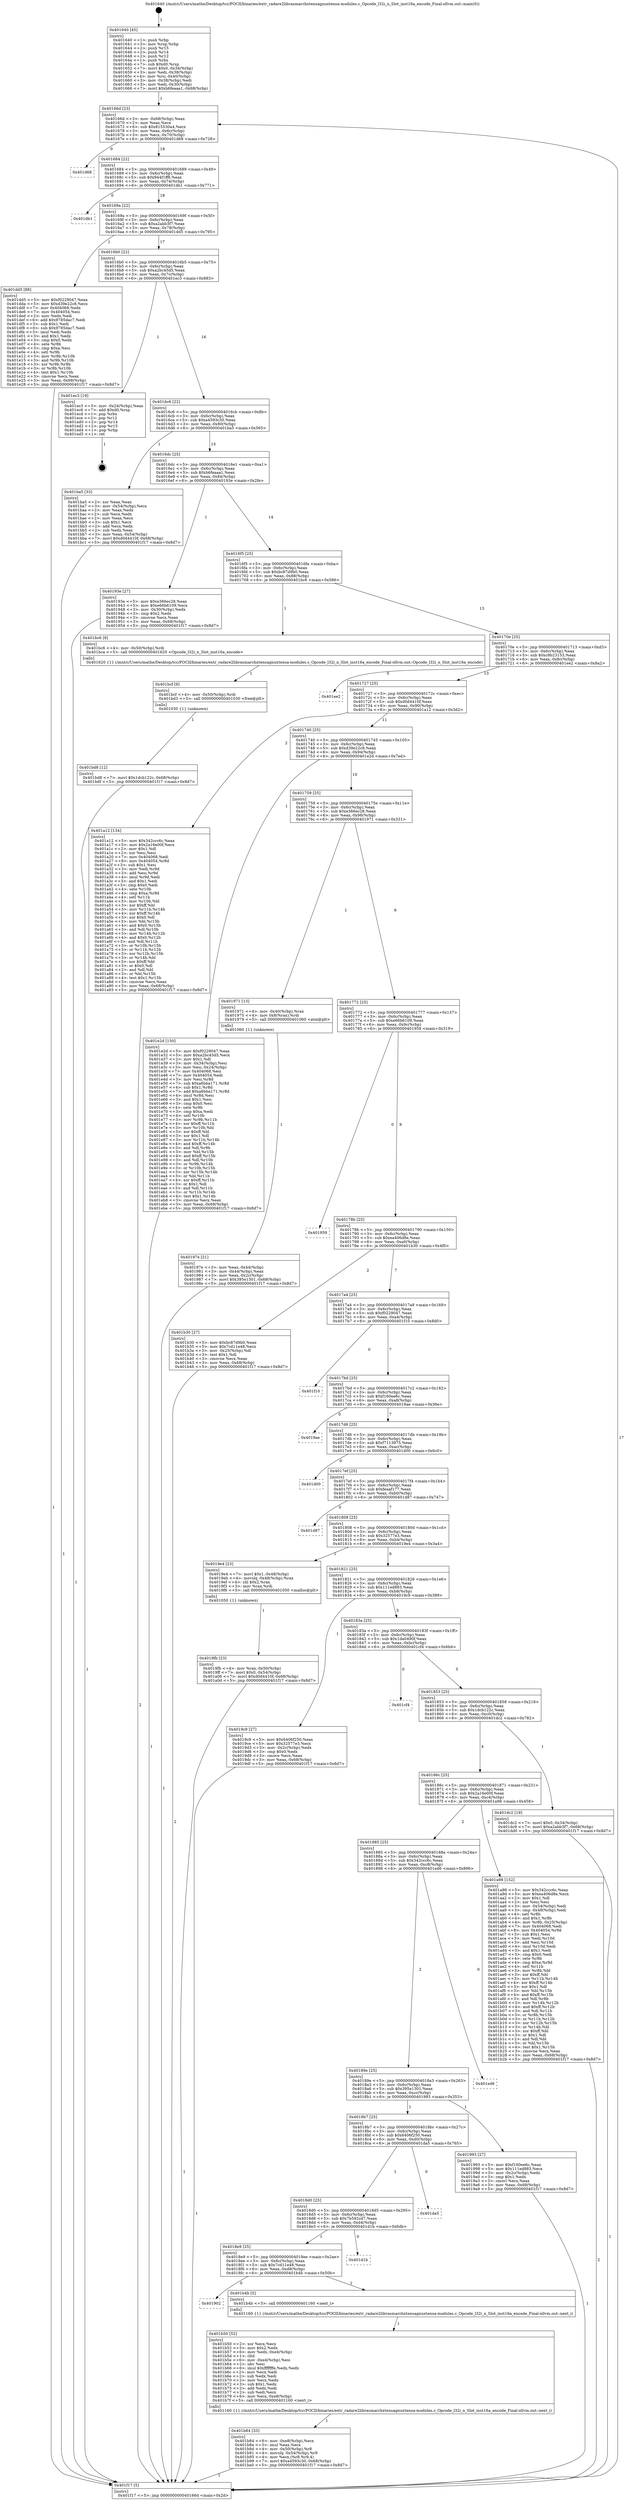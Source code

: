 digraph "0x401640" {
  label = "0x401640 (/mnt/c/Users/mathe/Desktop/tcc/POCII/binaries/extr_radare2librasmarchxtensagnuxtensa-modules.c_Opcode_l32i_n_Slot_inst16a_encode_Final-ollvm.out::main(0))"
  labelloc = "t"
  node[shape=record]

  Entry [label="",width=0.3,height=0.3,shape=circle,fillcolor=black,style=filled]
  "0x40166d" [label="{
     0x40166d [23]\l
     | [instrs]\l
     &nbsp;&nbsp;0x40166d \<+3\>: mov -0x68(%rbp),%eax\l
     &nbsp;&nbsp;0x401670 \<+2\>: mov %eax,%ecx\l
     &nbsp;&nbsp;0x401672 \<+6\>: sub $0x815530a4,%ecx\l
     &nbsp;&nbsp;0x401678 \<+3\>: mov %eax,-0x6c(%rbp)\l
     &nbsp;&nbsp;0x40167b \<+3\>: mov %ecx,-0x70(%rbp)\l
     &nbsp;&nbsp;0x40167e \<+6\>: je 0000000000401d68 \<main+0x728\>\l
  }"]
  "0x401d68" [label="{
     0x401d68\l
  }", style=dashed]
  "0x401684" [label="{
     0x401684 [22]\l
     | [instrs]\l
     &nbsp;&nbsp;0x401684 \<+5\>: jmp 0000000000401689 \<main+0x49\>\l
     &nbsp;&nbsp;0x401689 \<+3\>: mov -0x6c(%rbp),%eax\l
     &nbsp;&nbsp;0x40168c \<+5\>: sub $0x944f1ff8,%eax\l
     &nbsp;&nbsp;0x401691 \<+3\>: mov %eax,-0x74(%rbp)\l
     &nbsp;&nbsp;0x401694 \<+6\>: je 0000000000401db1 \<main+0x771\>\l
  }"]
  Exit [label="",width=0.3,height=0.3,shape=circle,fillcolor=black,style=filled,peripheries=2]
  "0x401db1" [label="{
     0x401db1\l
  }", style=dashed]
  "0x40169a" [label="{
     0x40169a [22]\l
     | [instrs]\l
     &nbsp;&nbsp;0x40169a \<+5\>: jmp 000000000040169f \<main+0x5f\>\l
     &nbsp;&nbsp;0x40169f \<+3\>: mov -0x6c(%rbp),%eax\l
     &nbsp;&nbsp;0x4016a2 \<+5\>: sub $0xa2abb3f7,%eax\l
     &nbsp;&nbsp;0x4016a7 \<+3\>: mov %eax,-0x78(%rbp)\l
     &nbsp;&nbsp;0x4016aa \<+6\>: je 0000000000401dd5 \<main+0x795\>\l
  }"]
  "0x401bd8" [label="{
     0x401bd8 [12]\l
     | [instrs]\l
     &nbsp;&nbsp;0x401bd8 \<+7\>: movl $0x1dcb122c,-0x68(%rbp)\l
     &nbsp;&nbsp;0x401bdf \<+5\>: jmp 0000000000401f17 \<main+0x8d7\>\l
  }"]
  "0x401dd5" [label="{
     0x401dd5 [88]\l
     | [instrs]\l
     &nbsp;&nbsp;0x401dd5 \<+5\>: mov $0xf0229047,%eax\l
     &nbsp;&nbsp;0x401dda \<+5\>: mov $0xd39e22c8,%ecx\l
     &nbsp;&nbsp;0x401ddf \<+7\>: mov 0x404068,%edx\l
     &nbsp;&nbsp;0x401de6 \<+7\>: mov 0x404054,%esi\l
     &nbsp;&nbsp;0x401ded \<+2\>: mov %edx,%edi\l
     &nbsp;&nbsp;0x401def \<+6\>: add $0x9785dac7,%edi\l
     &nbsp;&nbsp;0x401df5 \<+3\>: sub $0x1,%edi\l
     &nbsp;&nbsp;0x401df8 \<+6\>: sub $0x9785dac7,%edi\l
     &nbsp;&nbsp;0x401dfe \<+3\>: imul %edi,%edx\l
     &nbsp;&nbsp;0x401e01 \<+3\>: and $0x1,%edx\l
     &nbsp;&nbsp;0x401e04 \<+3\>: cmp $0x0,%edx\l
     &nbsp;&nbsp;0x401e07 \<+4\>: sete %r8b\l
     &nbsp;&nbsp;0x401e0b \<+3\>: cmp $0xa,%esi\l
     &nbsp;&nbsp;0x401e0e \<+4\>: setl %r9b\l
     &nbsp;&nbsp;0x401e12 \<+3\>: mov %r8b,%r10b\l
     &nbsp;&nbsp;0x401e15 \<+3\>: and %r9b,%r10b\l
     &nbsp;&nbsp;0x401e18 \<+3\>: xor %r9b,%r8b\l
     &nbsp;&nbsp;0x401e1b \<+3\>: or %r8b,%r10b\l
     &nbsp;&nbsp;0x401e1e \<+4\>: test $0x1,%r10b\l
     &nbsp;&nbsp;0x401e22 \<+3\>: cmovne %ecx,%eax\l
     &nbsp;&nbsp;0x401e25 \<+3\>: mov %eax,-0x68(%rbp)\l
     &nbsp;&nbsp;0x401e28 \<+5\>: jmp 0000000000401f17 \<main+0x8d7\>\l
  }"]
  "0x4016b0" [label="{
     0x4016b0 [22]\l
     | [instrs]\l
     &nbsp;&nbsp;0x4016b0 \<+5\>: jmp 00000000004016b5 \<main+0x75\>\l
     &nbsp;&nbsp;0x4016b5 \<+3\>: mov -0x6c(%rbp),%eax\l
     &nbsp;&nbsp;0x4016b8 \<+5\>: sub $0xa2bc45d5,%eax\l
     &nbsp;&nbsp;0x4016bd \<+3\>: mov %eax,-0x7c(%rbp)\l
     &nbsp;&nbsp;0x4016c0 \<+6\>: je 0000000000401ec3 \<main+0x883\>\l
  }"]
  "0x401bcf" [label="{
     0x401bcf [9]\l
     | [instrs]\l
     &nbsp;&nbsp;0x401bcf \<+4\>: mov -0x50(%rbp),%rdi\l
     &nbsp;&nbsp;0x401bd3 \<+5\>: call 0000000000401030 \<free@plt\>\l
     | [calls]\l
     &nbsp;&nbsp;0x401030 \{1\} (unknown)\l
  }"]
  "0x401ec3" [label="{
     0x401ec3 [19]\l
     | [instrs]\l
     &nbsp;&nbsp;0x401ec3 \<+3\>: mov -0x24(%rbp),%eax\l
     &nbsp;&nbsp;0x401ec6 \<+7\>: add $0xd0,%rsp\l
     &nbsp;&nbsp;0x401ecd \<+1\>: pop %rbx\l
     &nbsp;&nbsp;0x401ece \<+2\>: pop %r12\l
     &nbsp;&nbsp;0x401ed0 \<+2\>: pop %r14\l
     &nbsp;&nbsp;0x401ed2 \<+2\>: pop %r15\l
     &nbsp;&nbsp;0x401ed4 \<+1\>: pop %rbp\l
     &nbsp;&nbsp;0x401ed5 \<+1\>: ret\l
  }"]
  "0x4016c6" [label="{
     0x4016c6 [22]\l
     | [instrs]\l
     &nbsp;&nbsp;0x4016c6 \<+5\>: jmp 00000000004016cb \<main+0x8b\>\l
     &nbsp;&nbsp;0x4016cb \<+3\>: mov -0x6c(%rbp),%eax\l
     &nbsp;&nbsp;0x4016ce \<+5\>: sub $0xa4593c30,%eax\l
     &nbsp;&nbsp;0x4016d3 \<+3\>: mov %eax,-0x80(%rbp)\l
     &nbsp;&nbsp;0x4016d6 \<+6\>: je 0000000000401ba5 \<main+0x565\>\l
  }"]
  "0x401b84" [label="{
     0x401b84 [33]\l
     | [instrs]\l
     &nbsp;&nbsp;0x401b84 \<+6\>: mov -0xe8(%rbp),%ecx\l
     &nbsp;&nbsp;0x401b8a \<+3\>: imul %eax,%ecx\l
     &nbsp;&nbsp;0x401b8d \<+4\>: mov -0x50(%rbp),%r8\l
     &nbsp;&nbsp;0x401b91 \<+4\>: movslq -0x54(%rbp),%r9\l
     &nbsp;&nbsp;0x401b95 \<+4\>: mov %ecx,(%r8,%r9,4)\l
     &nbsp;&nbsp;0x401b99 \<+7\>: movl $0xa4593c30,-0x68(%rbp)\l
     &nbsp;&nbsp;0x401ba0 \<+5\>: jmp 0000000000401f17 \<main+0x8d7\>\l
  }"]
  "0x401ba5" [label="{
     0x401ba5 [33]\l
     | [instrs]\l
     &nbsp;&nbsp;0x401ba5 \<+2\>: xor %eax,%eax\l
     &nbsp;&nbsp;0x401ba7 \<+3\>: mov -0x54(%rbp),%ecx\l
     &nbsp;&nbsp;0x401baa \<+2\>: mov %eax,%edx\l
     &nbsp;&nbsp;0x401bac \<+2\>: sub %ecx,%edx\l
     &nbsp;&nbsp;0x401bae \<+2\>: mov %eax,%ecx\l
     &nbsp;&nbsp;0x401bb0 \<+3\>: sub $0x1,%ecx\l
     &nbsp;&nbsp;0x401bb3 \<+2\>: add %ecx,%edx\l
     &nbsp;&nbsp;0x401bb5 \<+2\>: sub %edx,%eax\l
     &nbsp;&nbsp;0x401bb7 \<+3\>: mov %eax,-0x54(%rbp)\l
     &nbsp;&nbsp;0x401bba \<+7\>: movl $0xd0d4410f,-0x68(%rbp)\l
     &nbsp;&nbsp;0x401bc1 \<+5\>: jmp 0000000000401f17 \<main+0x8d7\>\l
  }"]
  "0x4016dc" [label="{
     0x4016dc [25]\l
     | [instrs]\l
     &nbsp;&nbsp;0x4016dc \<+5\>: jmp 00000000004016e1 \<main+0xa1\>\l
     &nbsp;&nbsp;0x4016e1 \<+3\>: mov -0x6c(%rbp),%eax\l
     &nbsp;&nbsp;0x4016e4 \<+5\>: sub $0xb6feaaa1,%eax\l
     &nbsp;&nbsp;0x4016e9 \<+6\>: mov %eax,-0x84(%rbp)\l
     &nbsp;&nbsp;0x4016ef \<+6\>: je 000000000040193e \<main+0x2fe\>\l
  }"]
  "0x401b50" [label="{
     0x401b50 [52]\l
     | [instrs]\l
     &nbsp;&nbsp;0x401b50 \<+2\>: xor %ecx,%ecx\l
     &nbsp;&nbsp;0x401b52 \<+5\>: mov $0x2,%edx\l
     &nbsp;&nbsp;0x401b57 \<+6\>: mov %edx,-0xe4(%rbp)\l
     &nbsp;&nbsp;0x401b5d \<+1\>: cltd\l
     &nbsp;&nbsp;0x401b5e \<+6\>: mov -0xe4(%rbp),%esi\l
     &nbsp;&nbsp;0x401b64 \<+2\>: idiv %esi\l
     &nbsp;&nbsp;0x401b66 \<+6\>: imul $0xfffffffe,%edx,%edx\l
     &nbsp;&nbsp;0x401b6c \<+2\>: mov %ecx,%edi\l
     &nbsp;&nbsp;0x401b6e \<+2\>: sub %edx,%edi\l
     &nbsp;&nbsp;0x401b70 \<+2\>: mov %ecx,%edx\l
     &nbsp;&nbsp;0x401b72 \<+3\>: sub $0x1,%edx\l
     &nbsp;&nbsp;0x401b75 \<+2\>: add %edx,%edi\l
     &nbsp;&nbsp;0x401b77 \<+2\>: sub %edi,%ecx\l
     &nbsp;&nbsp;0x401b79 \<+6\>: mov %ecx,-0xe8(%rbp)\l
     &nbsp;&nbsp;0x401b7f \<+5\>: call 0000000000401160 \<next_i\>\l
     | [calls]\l
     &nbsp;&nbsp;0x401160 \{1\} (/mnt/c/Users/mathe/Desktop/tcc/POCII/binaries/extr_radare2librasmarchxtensagnuxtensa-modules.c_Opcode_l32i_n_Slot_inst16a_encode_Final-ollvm.out::next_i)\l
  }"]
  "0x40193e" [label="{
     0x40193e [27]\l
     | [instrs]\l
     &nbsp;&nbsp;0x40193e \<+5\>: mov $0xe366ec28,%eax\l
     &nbsp;&nbsp;0x401943 \<+5\>: mov $0xe66b6109,%ecx\l
     &nbsp;&nbsp;0x401948 \<+3\>: mov -0x30(%rbp),%edx\l
     &nbsp;&nbsp;0x40194b \<+3\>: cmp $0x2,%edx\l
     &nbsp;&nbsp;0x40194e \<+3\>: cmovne %ecx,%eax\l
     &nbsp;&nbsp;0x401951 \<+3\>: mov %eax,-0x68(%rbp)\l
     &nbsp;&nbsp;0x401954 \<+5\>: jmp 0000000000401f17 \<main+0x8d7\>\l
  }"]
  "0x4016f5" [label="{
     0x4016f5 [25]\l
     | [instrs]\l
     &nbsp;&nbsp;0x4016f5 \<+5\>: jmp 00000000004016fa \<main+0xba\>\l
     &nbsp;&nbsp;0x4016fa \<+3\>: mov -0x6c(%rbp),%eax\l
     &nbsp;&nbsp;0x4016fd \<+5\>: sub $0xbc87d9b0,%eax\l
     &nbsp;&nbsp;0x401702 \<+6\>: mov %eax,-0x88(%rbp)\l
     &nbsp;&nbsp;0x401708 \<+6\>: je 0000000000401bc6 \<main+0x586\>\l
  }"]
  "0x401f17" [label="{
     0x401f17 [5]\l
     | [instrs]\l
     &nbsp;&nbsp;0x401f17 \<+5\>: jmp 000000000040166d \<main+0x2d\>\l
  }"]
  "0x401640" [label="{
     0x401640 [45]\l
     | [instrs]\l
     &nbsp;&nbsp;0x401640 \<+1\>: push %rbp\l
     &nbsp;&nbsp;0x401641 \<+3\>: mov %rsp,%rbp\l
     &nbsp;&nbsp;0x401644 \<+2\>: push %r15\l
     &nbsp;&nbsp;0x401646 \<+2\>: push %r14\l
     &nbsp;&nbsp;0x401648 \<+2\>: push %r12\l
     &nbsp;&nbsp;0x40164a \<+1\>: push %rbx\l
     &nbsp;&nbsp;0x40164b \<+7\>: sub $0xd0,%rsp\l
     &nbsp;&nbsp;0x401652 \<+7\>: movl $0x0,-0x34(%rbp)\l
     &nbsp;&nbsp;0x401659 \<+3\>: mov %edi,-0x38(%rbp)\l
     &nbsp;&nbsp;0x40165c \<+4\>: mov %rsi,-0x40(%rbp)\l
     &nbsp;&nbsp;0x401660 \<+3\>: mov -0x38(%rbp),%edi\l
     &nbsp;&nbsp;0x401663 \<+3\>: mov %edi,-0x30(%rbp)\l
     &nbsp;&nbsp;0x401666 \<+7\>: movl $0xb6feaaa1,-0x68(%rbp)\l
  }"]
  "0x401902" [label="{
     0x401902\l
  }", style=dashed]
  "0x401bc6" [label="{
     0x401bc6 [9]\l
     | [instrs]\l
     &nbsp;&nbsp;0x401bc6 \<+4\>: mov -0x50(%rbp),%rdi\l
     &nbsp;&nbsp;0x401bca \<+5\>: call 0000000000401620 \<Opcode_l32i_n_Slot_inst16a_encode\>\l
     | [calls]\l
     &nbsp;&nbsp;0x401620 \{1\} (/mnt/c/Users/mathe/Desktop/tcc/POCII/binaries/extr_radare2librasmarchxtensagnuxtensa-modules.c_Opcode_l32i_n_Slot_inst16a_encode_Final-ollvm.out::Opcode_l32i_n_Slot_inst16a_encode)\l
  }"]
  "0x40170e" [label="{
     0x40170e [25]\l
     | [instrs]\l
     &nbsp;&nbsp;0x40170e \<+5\>: jmp 0000000000401713 \<main+0xd3\>\l
     &nbsp;&nbsp;0x401713 \<+3\>: mov -0x6c(%rbp),%eax\l
     &nbsp;&nbsp;0x401716 \<+5\>: sub $0xc9b23153,%eax\l
     &nbsp;&nbsp;0x40171b \<+6\>: mov %eax,-0x8c(%rbp)\l
     &nbsp;&nbsp;0x401721 \<+6\>: je 0000000000401ee2 \<main+0x8a2\>\l
  }"]
  "0x401b4b" [label="{
     0x401b4b [5]\l
     | [instrs]\l
     &nbsp;&nbsp;0x401b4b \<+5\>: call 0000000000401160 \<next_i\>\l
     | [calls]\l
     &nbsp;&nbsp;0x401160 \{1\} (/mnt/c/Users/mathe/Desktop/tcc/POCII/binaries/extr_radare2librasmarchxtensagnuxtensa-modules.c_Opcode_l32i_n_Slot_inst16a_encode_Final-ollvm.out::next_i)\l
  }"]
  "0x401ee2" [label="{
     0x401ee2\l
  }", style=dashed]
  "0x401727" [label="{
     0x401727 [25]\l
     | [instrs]\l
     &nbsp;&nbsp;0x401727 \<+5\>: jmp 000000000040172c \<main+0xec\>\l
     &nbsp;&nbsp;0x40172c \<+3\>: mov -0x6c(%rbp),%eax\l
     &nbsp;&nbsp;0x40172f \<+5\>: sub $0xd0d4410f,%eax\l
     &nbsp;&nbsp;0x401734 \<+6\>: mov %eax,-0x90(%rbp)\l
     &nbsp;&nbsp;0x40173a \<+6\>: je 0000000000401a12 \<main+0x3d2\>\l
  }"]
  "0x4018e9" [label="{
     0x4018e9 [25]\l
     | [instrs]\l
     &nbsp;&nbsp;0x4018e9 \<+5\>: jmp 00000000004018ee \<main+0x2ae\>\l
     &nbsp;&nbsp;0x4018ee \<+3\>: mov -0x6c(%rbp),%eax\l
     &nbsp;&nbsp;0x4018f1 \<+5\>: sub $0x7cd11e48,%eax\l
     &nbsp;&nbsp;0x4018f6 \<+6\>: mov %eax,-0xd8(%rbp)\l
     &nbsp;&nbsp;0x4018fc \<+6\>: je 0000000000401b4b \<main+0x50b\>\l
  }"]
  "0x401a12" [label="{
     0x401a12 [134]\l
     | [instrs]\l
     &nbsp;&nbsp;0x401a12 \<+5\>: mov $0x342ccc6c,%eax\l
     &nbsp;&nbsp;0x401a17 \<+5\>: mov $0x2a16e00f,%ecx\l
     &nbsp;&nbsp;0x401a1c \<+2\>: mov $0x1,%dl\l
     &nbsp;&nbsp;0x401a1e \<+2\>: xor %esi,%esi\l
     &nbsp;&nbsp;0x401a20 \<+7\>: mov 0x404068,%edi\l
     &nbsp;&nbsp;0x401a27 \<+8\>: mov 0x404054,%r8d\l
     &nbsp;&nbsp;0x401a2f \<+3\>: sub $0x1,%esi\l
     &nbsp;&nbsp;0x401a32 \<+3\>: mov %edi,%r9d\l
     &nbsp;&nbsp;0x401a35 \<+3\>: add %esi,%r9d\l
     &nbsp;&nbsp;0x401a38 \<+4\>: imul %r9d,%edi\l
     &nbsp;&nbsp;0x401a3c \<+3\>: and $0x1,%edi\l
     &nbsp;&nbsp;0x401a3f \<+3\>: cmp $0x0,%edi\l
     &nbsp;&nbsp;0x401a42 \<+4\>: sete %r10b\l
     &nbsp;&nbsp;0x401a46 \<+4\>: cmp $0xa,%r8d\l
     &nbsp;&nbsp;0x401a4a \<+4\>: setl %r11b\l
     &nbsp;&nbsp;0x401a4e \<+3\>: mov %r10b,%bl\l
     &nbsp;&nbsp;0x401a51 \<+3\>: xor $0xff,%bl\l
     &nbsp;&nbsp;0x401a54 \<+3\>: mov %r11b,%r14b\l
     &nbsp;&nbsp;0x401a57 \<+4\>: xor $0xff,%r14b\l
     &nbsp;&nbsp;0x401a5b \<+3\>: xor $0x0,%dl\l
     &nbsp;&nbsp;0x401a5e \<+3\>: mov %bl,%r15b\l
     &nbsp;&nbsp;0x401a61 \<+4\>: and $0x0,%r15b\l
     &nbsp;&nbsp;0x401a65 \<+3\>: and %dl,%r10b\l
     &nbsp;&nbsp;0x401a68 \<+3\>: mov %r14b,%r12b\l
     &nbsp;&nbsp;0x401a6b \<+4\>: and $0x0,%r12b\l
     &nbsp;&nbsp;0x401a6f \<+3\>: and %dl,%r11b\l
     &nbsp;&nbsp;0x401a72 \<+3\>: or %r10b,%r15b\l
     &nbsp;&nbsp;0x401a75 \<+3\>: or %r11b,%r12b\l
     &nbsp;&nbsp;0x401a78 \<+3\>: xor %r12b,%r15b\l
     &nbsp;&nbsp;0x401a7b \<+3\>: or %r14b,%bl\l
     &nbsp;&nbsp;0x401a7e \<+3\>: xor $0xff,%bl\l
     &nbsp;&nbsp;0x401a81 \<+3\>: or $0x0,%dl\l
     &nbsp;&nbsp;0x401a84 \<+2\>: and %dl,%bl\l
     &nbsp;&nbsp;0x401a86 \<+3\>: or %bl,%r15b\l
     &nbsp;&nbsp;0x401a89 \<+4\>: test $0x1,%r15b\l
     &nbsp;&nbsp;0x401a8d \<+3\>: cmovne %ecx,%eax\l
     &nbsp;&nbsp;0x401a90 \<+3\>: mov %eax,-0x68(%rbp)\l
     &nbsp;&nbsp;0x401a93 \<+5\>: jmp 0000000000401f17 \<main+0x8d7\>\l
  }"]
  "0x401740" [label="{
     0x401740 [25]\l
     | [instrs]\l
     &nbsp;&nbsp;0x401740 \<+5\>: jmp 0000000000401745 \<main+0x105\>\l
     &nbsp;&nbsp;0x401745 \<+3\>: mov -0x6c(%rbp),%eax\l
     &nbsp;&nbsp;0x401748 \<+5\>: sub $0xd39e22c8,%eax\l
     &nbsp;&nbsp;0x40174d \<+6\>: mov %eax,-0x94(%rbp)\l
     &nbsp;&nbsp;0x401753 \<+6\>: je 0000000000401e2d \<main+0x7ed\>\l
  }"]
  "0x401d1b" [label="{
     0x401d1b\l
  }", style=dashed]
  "0x401e2d" [label="{
     0x401e2d [150]\l
     | [instrs]\l
     &nbsp;&nbsp;0x401e2d \<+5\>: mov $0xf0229047,%eax\l
     &nbsp;&nbsp;0x401e32 \<+5\>: mov $0xa2bc45d5,%ecx\l
     &nbsp;&nbsp;0x401e37 \<+2\>: mov $0x1,%dl\l
     &nbsp;&nbsp;0x401e39 \<+3\>: mov -0x34(%rbp),%esi\l
     &nbsp;&nbsp;0x401e3c \<+3\>: mov %esi,-0x24(%rbp)\l
     &nbsp;&nbsp;0x401e3f \<+7\>: mov 0x404068,%esi\l
     &nbsp;&nbsp;0x401e46 \<+7\>: mov 0x404054,%edi\l
     &nbsp;&nbsp;0x401e4d \<+3\>: mov %esi,%r8d\l
     &nbsp;&nbsp;0x401e50 \<+7\>: sub $0xa6bba171,%r8d\l
     &nbsp;&nbsp;0x401e57 \<+4\>: sub $0x1,%r8d\l
     &nbsp;&nbsp;0x401e5b \<+7\>: add $0xa6bba171,%r8d\l
     &nbsp;&nbsp;0x401e62 \<+4\>: imul %r8d,%esi\l
     &nbsp;&nbsp;0x401e66 \<+3\>: and $0x1,%esi\l
     &nbsp;&nbsp;0x401e69 \<+3\>: cmp $0x0,%esi\l
     &nbsp;&nbsp;0x401e6c \<+4\>: sete %r9b\l
     &nbsp;&nbsp;0x401e70 \<+3\>: cmp $0xa,%edi\l
     &nbsp;&nbsp;0x401e73 \<+4\>: setl %r10b\l
     &nbsp;&nbsp;0x401e77 \<+3\>: mov %r9b,%r11b\l
     &nbsp;&nbsp;0x401e7a \<+4\>: xor $0xff,%r11b\l
     &nbsp;&nbsp;0x401e7e \<+3\>: mov %r10b,%bl\l
     &nbsp;&nbsp;0x401e81 \<+3\>: xor $0xff,%bl\l
     &nbsp;&nbsp;0x401e84 \<+3\>: xor $0x1,%dl\l
     &nbsp;&nbsp;0x401e87 \<+3\>: mov %r11b,%r14b\l
     &nbsp;&nbsp;0x401e8a \<+4\>: and $0xff,%r14b\l
     &nbsp;&nbsp;0x401e8e \<+3\>: and %dl,%r9b\l
     &nbsp;&nbsp;0x401e91 \<+3\>: mov %bl,%r15b\l
     &nbsp;&nbsp;0x401e94 \<+4\>: and $0xff,%r15b\l
     &nbsp;&nbsp;0x401e98 \<+3\>: and %dl,%r10b\l
     &nbsp;&nbsp;0x401e9b \<+3\>: or %r9b,%r14b\l
     &nbsp;&nbsp;0x401e9e \<+3\>: or %r10b,%r15b\l
     &nbsp;&nbsp;0x401ea1 \<+3\>: xor %r15b,%r14b\l
     &nbsp;&nbsp;0x401ea4 \<+3\>: or %bl,%r11b\l
     &nbsp;&nbsp;0x401ea7 \<+4\>: xor $0xff,%r11b\l
     &nbsp;&nbsp;0x401eab \<+3\>: or $0x1,%dl\l
     &nbsp;&nbsp;0x401eae \<+3\>: and %dl,%r11b\l
     &nbsp;&nbsp;0x401eb1 \<+3\>: or %r11b,%r14b\l
     &nbsp;&nbsp;0x401eb4 \<+4\>: test $0x1,%r14b\l
     &nbsp;&nbsp;0x401eb8 \<+3\>: cmovne %ecx,%eax\l
     &nbsp;&nbsp;0x401ebb \<+3\>: mov %eax,-0x68(%rbp)\l
     &nbsp;&nbsp;0x401ebe \<+5\>: jmp 0000000000401f17 \<main+0x8d7\>\l
  }"]
  "0x401759" [label="{
     0x401759 [25]\l
     | [instrs]\l
     &nbsp;&nbsp;0x401759 \<+5\>: jmp 000000000040175e \<main+0x11e\>\l
     &nbsp;&nbsp;0x40175e \<+3\>: mov -0x6c(%rbp),%eax\l
     &nbsp;&nbsp;0x401761 \<+5\>: sub $0xe366ec28,%eax\l
     &nbsp;&nbsp;0x401766 \<+6\>: mov %eax,-0x98(%rbp)\l
     &nbsp;&nbsp;0x40176c \<+6\>: je 0000000000401971 \<main+0x331\>\l
  }"]
  "0x4018d0" [label="{
     0x4018d0 [25]\l
     | [instrs]\l
     &nbsp;&nbsp;0x4018d0 \<+5\>: jmp 00000000004018d5 \<main+0x295\>\l
     &nbsp;&nbsp;0x4018d5 \<+3\>: mov -0x6c(%rbp),%eax\l
     &nbsp;&nbsp;0x4018d8 \<+5\>: sub $0x7b592cd7,%eax\l
     &nbsp;&nbsp;0x4018dd \<+6\>: mov %eax,-0xd4(%rbp)\l
     &nbsp;&nbsp;0x4018e3 \<+6\>: je 0000000000401d1b \<main+0x6db\>\l
  }"]
  "0x401971" [label="{
     0x401971 [13]\l
     | [instrs]\l
     &nbsp;&nbsp;0x401971 \<+4\>: mov -0x40(%rbp),%rax\l
     &nbsp;&nbsp;0x401975 \<+4\>: mov 0x8(%rax),%rdi\l
     &nbsp;&nbsp;0x401979 \<+5\>: call 0000000000401060 \<atoi@plt\>\l
     | [calls]\l
     &nbsp;&nbsp;0x401060 \{1\} (unknown)\l
  }"]
  "0x401772" [label="{
     0x401772 [25]\l
     | [instrs]\l
     &nbsp;&nbsp;0x401772 \<+5\>: jmp 0000000000401777 \<main+0x137\>\l
     &nbsp;&nbsp;0x401777 \<+3\>: mov -0x6c(%rbp),%eax\l
     &nbsp;&nbsp;0x40177a \<+5\>: sub $0xe66b6109,%eax\l
     &nbsp;&nbsp;0x40177f \<+6\>: mov %eax,-0x9c(%rbp)\l
     &nbsp;&nbsp;0x401785 \<+6\>: je 0000000000401959 \<main+0x319\>\l
  }"]
  "0x40197e" [label="{
     0x40197e [21]\l
     | [instrs]\l
     &nbsp;&nbsp;0x40197e \<+3\>: mov %eax,-0x44(%rbp)\l
     &nbsp;&nbsp;0x401981 \<+3\>: mov -0x44(%rbp),%eax\l
     &nbsp;&nbsp;0x401984 \<+3\>: mov %eax,-0x2c(%rbp)\l
     &nbsp;&nbsp;0x401987 \<+7\>: movl $0x395e1301,-0x68(%rbp)\l
     &nbsp;&nbsp;0x40198e \<+5\>: jmp 0000000000401f17 \<main+0x8d7\>\l
  }"]
  "0x401da5" [label="{
     0x401da5\l
  }", style=dashed]
  "0x401959" [label="{
     0x401959\l
  }", style=dashed]
  "0x40178b" [label="{
     0x40178b [25]\l
     | [instrs]\l
     &nbsp;&nbsp;0x40178b \<+5\>: jmp 0000000000401790 \<main+0x150\>\l
     &nbsp;&nbsp;0x401790 \<+3\>: mov -0x6c(%rbp),%eax\l
     &nbsp;&nbsp;0x401793 \<+5\>: sub $0xea406d8e,%eax\l
     &nbsp;&nbsp;0x401798 \<+6\>: mov %eax,-0xa0(%rbp)\l
     &nbsp;&nbsp;0x40179e \<+6\>: je 0000000000401b30 \<main+0x4f0\>\l
  }"]
  "0x4019fb" [label="{
     0x4019fb [23]\l
     | [instrs]\l
     &nbsp;&nbsp;0x4019fb \<+4\>: mov %rax,-0x50(%rbp)\l
     &nbsp;&nbsp;0x4019ff \<+7\>: movl $0x0,-0x54(%rbp)\l
     &nbsp;&nbsp;0x401a06 \<+7\>: movl $0xd0d4410f,-0x68(%rbp)\l
     &nbsp;&nbsp;0x401a0d \<+5\>: jmp 0000000000401f17 \<main+0x8d7\>\l
  }"]
  "0x401b30" [label="{
     0x401b30 [27]\l
     | [instrs]\l
     &nbsp;&nbsp;0x401b30 \<+5\>: mov $0xbc87d9b0,%eax\l
     &nbsp;&nbsp;0x401b35 \<+5\>: mov $0x7cd11e48,%ecx\l
     &nbsp;&nbsp;0x401b3a \<+3\>: mov -0x25(%rbp),%dl\l
     &nbsp;&nbsp;0x401b3d \<+3\>: test $0x1,%dl\l
     &nbsp;&nbsp;0x401b40 \<+3\>: cmovne %ecx,%eax\l
     &nbsp;&nbsp;0x401b43 \<+3\>: mov %eax,-0x68(%rbp)\l
     &nbsp;&nbsp;0x401b46 \<+5\>: jmp 0000000000401f17 \<main+0x8d7\>\l
  }"]
  "0x4017a4" [label="{
     0x4017a4 [25]\l
     | [instrs]\l
     &nbsp;&nbsp;0x4017a4 \<+5\>: jmp 00000000004017a9 \<main+0x169\>\l
     &nbsp;&nbsp;0x4017a9 \<+3\>: mov -0x6c(%rbp),%eax\l
     &nbsp;&nbsp;0x4017ac \<+5\>: sub $0xf0229047,%eax\l
     &nbsp;&nbsp;0x4017b1 \<+6\>: mov %eax,-0xa4(%rbp)\l
     &nbsp;&nbsp;0x4017b7 \<+6\>: je 0000000000401f10 \<main+0x8d0\>\l
  }"]
  "0x4018b7" [label="{
     0x4018b7 [25]\l
     | [instrs]\l
     &nbsp;&nbsp;0x4018b7 \<+5\>: jmp 00000000004018bc \<main+0x27c\>\l
     &nbsp;&nbsp;0x4018bc \<+3\>: mov -0x6c(%rbp),%eax\l
     &nbsp;&nbsp;0x4018bf \<+5\>: sub $0x6406f250,%eax\l
     &nbsp;&nbsp;0x4018c4 \<+6\>: mov %eax,-0xd0(%rbp)\l
     &nbsp;&nbsp;0x4018ca \<+6\>: je 0000000000401da5 \<main+0x765\>\l
  }"]
  "0x401f10" [label="{
     0x401f10\l
  }", style=dashed]
  "0x4017bd" [label="{
     0x4017bd [25]\l
     | [instrs]\l
     &nbsp;&nbsp;0x4017bd \<+5\>: jmp 00000000004017c2 \<main+0x182\>\l
     &nbsp;&nbsp;0x4017c2 \<+3\>: mov -0x6c(%rbp),%eax\l
     &nbsp;&nbsp;0x4017c5 \<+5\>: sub $0xf160ee6c,%eax\l
     &nbsp;&nbsp;0x4017ca \<+6\>: mov %eax,-0xa8(%rbp)\l
     &nbsp;&nbsp;0x4017d0 \<+6\>: je 00000000004019ae \<main+0x36e\>\l
  }"]
  "0x401993" [label="{
     0x401993 [27]\l
     | [instrs]\l
     &nbsp;&nbsp;0x401993 \<+5\>: mov $0xf160ee6c,%eax\l
     &nbsp;&nbsp;0x401998 \<+5\>: mov $0x111ed883,%ecx\l
     &nbsp;&nbsp;0x40199d \<+3\>: mov -0x2c(%rbp),%edx\l
     &nbsp;&nbsp;0x4019a0 \<+3\>: cmp $0x1,%edx\l
     &nbsp;&nbsp;0x4019a3 \<+3\>: cmovl %ecx,%eax\l
     &nbsp;&nbsp;0x4019a6 \<+3\>: mov %eax,-0x68(%rbp)\l
     &nbsp;&nbsp;0x4019a9 \<+5\>: jmp 0000000000401f17 \<main+0x8d7\>\l
  }"]
  "0x4019ae" [label="{
     0x4019ae\l
  }", style=dashed]
  "0x4017d6" [label="{
     0x4017d6 [25]\l
     | [instrs]\l
     &nbsp;&nbsp;0x4017d6 \<+5\>: jmp 00000000004017db \<main+0x19b\>\l
     &nbsp;&nbsp;0x4017db \<+3\>: mov -0x6c(%rbp),%eax\l
     &nbsp;&nbsp;0x4017de \<+5\>: sub $0xf7113975,%eax\l
     &nbsp;&nbsp;0x4017e3 \<+6\>: mov %eax,-0xac(%rbp)\l
     &nbsp;&nbsp;0x4017e9 \<+6\>: je 0000000000401d00 \<main+0x6c0\>\l
  }"]
  "0x40189e" [label="{
     0x40189e [25]\l
     | [instrs]\l
     &nbsp;&nbsp;0x40189e \<+5\>: jmp 00000000004018a3 \<main+0x263\>\l
     &nbsp;&nbsp;0x4018a3 \<+3\>: mov -0x6c(%rbp),%eax\l
     &nbsp;&nbsp;0x4018a6 \<+5\>: sub $0x395e1301,%eax\l
     &nbsp;&nbsp;0x4018ab \<+6\>: mov %eax,-0xcc(%rbp)\l
     &nbsp;&nbsp;0x4018b1 \<+6\>: je 0000000000401993 \<main+0x353\>\l
  }"]
  "0x401d00" [label="{
     0x401d00\l
  }", style=dashed]
  "0x4017ef" [label="{
     0x4017ef [25]\l
     | [instrs]\l
     &nbsp;&nbsp;0x4017ef \<+5\>: jmp 00000000004017f4 \<main+0x1b4\>\l
     &nbsp;&nbsp;0x4017f4 \<+3\>: mov -0x6c(%rbp),%eax\l
     &nbsp;&nbsp;0x4017f7 \<+5\>: sub $0xfeaaf177,%eax\l
     &nbsp;&nbsp;0x4017fc \<+6\>: mov %eax,-0xb0(%rbp)\l
     &nbsp;&nbsp;0x401802 \<+6\>: je 0000000000401d87 \<main+0x747\>\l
  }"]
  "0x401ed6" [label="{
     0x401ed6\l
  }", style=dashed]
  "0x401d87" [label="{
     0x401d87\l
  }", style=dashed]
  "0x401808" [label="{
     0x401808 [25]\l
     | [instrs]\l
     &nbsp;&nbsp;0x401808 \<+5\>: jmp 000000000040180d \<main+0x1cd\>\l
     &nbsp;&nbsp;0x40180d \<+3\>: mov -0x6c(%rbp),%eax\l
     &nbsp;&nbsp;0x401810 \<+5\>: sub $0x32577e3,%eax\l
     &nbsp;&nbsp;0x401815 \<+6\>: mov %eax,-0xb4(%rbp)\l
     &nbsp;&nbsp;0x40181b \<+6\>: je 00000000004019e4 \<main+0x3a4\>\l
  }"]
  "0x401885" [label="{
     0x401885 [25]\l
     | [instrs]\l
     &nbsp;&nbsp;0x401885 \<+5\>: jmp 000000000040188a \<main+0x24a\>\l
     &nbsp;&nbsp;0x40188a \<+3\>: mov -0x6c(%rbp),%eax\l
     &nbsp;&nbsp;0x40188d \<+5\>: sub $0x342ccc6c,%eax\l
     &nbsp;&nbsp;0x401892 \<+6\>: mov %eax,-0xc8(%rbp)\l
     &nbsp;&nbsp;0x401898 \<+6\>: je 0000000000401ed6 \<main+0x896\>\l
  }"]
  "0x4019e4" [label="{
     0x4019e4 [23]\l
     | [instrs]\l
     &nbsp;&nbsp;0x4019e4 \<+7\>: movl $0x1,-0x48(%rbp)\l
     &nbsp;&nbsp;0x4019eb \<+4\>: movslq -0x48(%rbp),%rax\l
     &nbsp;&nbsp;0x4019ef \<+4\>: shl $0x2,%rax\l
     &nbsp;&nbsp;0x4019f3 \<+3\>: mov %rax,%rdi\l
     &nbsp;&nbsp;0x4019f6 \<+5\>: call 0000000000401050 \<malloc@plt\>\l
     | [calls]\l
     &nbsp;&nbsp;0x401050 \{1\} (unknown)\l
  }"]
  "0x401821" [label="{
     0x401821 [25]\l
     | [instrs]\l
     &nbsp;&nbsp;0x401821 \<+5\>: jmp 0000000000401826 \<main+0x1e6\>\l
     &nbsp;&nbsp;0x401826 \<+3\>: mov -0x6c(%rbp),%eax\l
     &nbsp;&nbsp;0x401829 \<+5\>: sub $0x111ed883,%eax\l
     &nbsp;&nbsp;0x40182e \<+6\>: mov %eax,-0xb8(%rbp)\l
     &nbsp;&nbsp;0x401834 \<+6\>: je 00000000004019c9 \<main+0x389\>\l
  }"]
  "0x401a98" [label="{
     0x401a98 [152]\l
     | [instrs]\l
     &nbsp;&nbsp;0x401a98 \<+5\>: mov $0x342ccc6c,%eax\l
     &nbsp;&nbsp;0x401a9d \<+5\>: mov $0xea406d8e,%ecx\l
     &nbsp;&nbsp;0x401aa2 \<+2\>: mov $0x1,%dl\l
     &nbsp;&nbsp;0x401aa4 \<+2\>: xor %esi,%esi\l
     &nbsp;&nbsp;0x401aa6 \<+3\>: mov -0x54(%rbp),%edi\l
     &nbsp;&nbsp;0x401aa9 \<+3\>: cmp -0x48(%rbp),%edi\l
     &nbsp;&nbsp;0x401aac \<+4\>: setl %r8b\l
     &nbsp;&nbsp;0x401ab0 \<+4\>: and $0x1,%r8b\l
     &nbsp;&nbsp;0x401ab4 \<+4\>: mov %r8b,-0x25(%rbp)\l
     &nbsp;&nbsp;0x401ab8 \<+7\>: mov 0x404068,%edi\l
     &nbsp;&nbsp;0x401abf \<+8\>: mov 0x404054,%r9d\l
     &nbsp;&nbsp;0x401ac7 \<+3\>: sub $0x1,%esi\l
     &nbsp;&nbsp;0x401aca \<+3\>: mov %edi,%r10d\l
     &nbsp;&nbsp;0x401acd \<+3\>: add %esi,%r10d\l
     &nbsp;&nbsp;0x401ad0 \<+4\>: imul %r10d,%edi\l
     &nbsp;&nbsp;0x401ad4 \<+3\>: and $0x1,%edi\l
     &nbsp;&nbsp;0x401ad7 \<+3\>: cmp $0x0,%edi\l
     &nbsp;&nbsp;0x401ada \<+4\>: sete %r8b\l
     &nbsp;&nbsp;0x401ade \<+4\>: cmp $0xa,%r9d\l
     &nbsp;&nbsp;0x401ae2 \<+4\>: setl %r11b\l
     &nbsp;&nbsp;0x401ae6 \<+3\>: mov %r8b,%bl\l
     &nbsp;&nbsp;0x401ae9 \<+3\>: xor $0xff,%bl\l
     &nbsp;&nbsp;0x401aec \<+3\>: mov %r11b,%r14b\l
     &nbsp;&nbsp;0x401aef \<+4\>: xor $0xff,%r14b\l
     &nbsp;&nbsp;0x401af3 \<+3\>: xor $0x1,%dl\l
     &nbsp;&nbsp;0x401af6 \<+3\>: mov %bl,%r15b\l
     &nbsp;&nbsp;0x401af9 \<+4\>: and $0xff,%r15b\l
     &nbsp;&nbsp;0x401afd \<+3\>: and %dl,%r8b\l
     &nbsp;&nbsp;0x401b00 \<+3\>: mov %r14b,%r12b\l
     &nbsp;&nbsp;0x401b03 \<+4\>: and $0xff,%r12b\l
     &nbsp;&nbsp;0x401b07 \<+3\>: and %dl,%r11b\l
     &nbsp;&nbsp;0x401b0a \<+3\>: or %r8b,%r15b\l
     &nbsp;&nbsp;0x401b0d \<+3\>: or %r11b,%r12b\l
     &nbsp;&nbsp;0x401b10 \<+3\>: xor %r12b,%r15b\l
     &nbsp;&nbsp;0x401b13 \<+3\>: or %r14b,%bl\l
     &nbsp;&nbsp;0x401b16 \<+3\>: xor $0xff,%bl\l
     &nbsp;&nbsp;0x401b19 \<+3\>: or $0x1,%dl\l
     &nbsp;&nbsp;0x401b1c \<+2\>: and %dl,%bl\l
     &nbsp;&nbsp;0x401b1e \<+3\>: or %bl,%r15b\l
     &nbsp;&nbsp;0x401b21 \<+4\>: test $0x1,%r15b\l
     &nbsp;&nbsp;0x401b25 \<+3\>: cmovne %ecx,%eax\l
     &nbsp;&nbsp;0x401b28 \<+3\>: mov %eax,-0x68(%rbp)\l
     &nbsp;&nbsp;0x401b2b \<+5\>: jmp 0000000000401f17 \<main+0x8d7\>\l
  }"]
  "0x4019c9" [label="{
     0x4019c9 [27]\l
     | [instrs]\l
     &nbsp;&nbsp;0x4019c9 \<+5\>: mov $0x6406f250,%eax\l
     &nbsp;&nbsp;0x4019ce \<+5\>: mov $0x32577e3,%ecx\l
     &nbsp;&nbsp;0x4019d3 \<+3\>: mov -0x2c(%rbp),%edx\l
     &nbsp;&nbsp;0x4019d6 \<+3\>: cmp $0x0,%edx\l
     &nbsp;&nbsp;0x4019d9 \<+3\>: cmove %ecx,%eax\l
     &nbsp;&nbsp;0x4019dc \<+3\>: mov %eax,-0x68(%rbp)\l
     &nbsp;&nbsp;0x4019df \<+5\>: jmp 0000000000401f17 \<main+0x8d7\>\l
  }"]
  "0x40183a" [label="{
     0x40183a [25]\l
     | [instrs]\l
     &nbsp;&nbsp;0x40183a \<+5\>: jmp 000000000040183f \<main+0x1ff\>\l
     &nbsp;&nbsp;0x40183f \<+3\>: mov -0x6c(%rbp),%eax\l
     &nbsp;&nbsp;0x401842 \<+5\>: sub $0x1da0490f,%eax\l
     &nbsp;&nbsp;0x401847 \<+6\>: mov %eax,-0xbc(%rbp)\l
     &nbsp;&nbsp;0x40184d \<+6\>: je 0000000000401cf4 \<main+0x6b4\>\l
  }"]
  "0x40186c" [label="{
     0x40186c [25]\l
     | [instrs]\l
     &nbsp;&nbsp;0x40186c \<+5\>: jmp 0000000000401871 \<main+0x231\>\l
     &nbsp;&nbsp;0x401871 \<+3\>: mov -0x6c(%rbp),%eax\l
     &nbsp;&nbsp;0x401874 \<+5\>: sub $0x2a16e00f,%eax\l
     &nbsp;&nbsp;0x401879 \<+6\>: mov %eax,-0xc4(%rbp)\l
     &nbsp;&nbsp;0x40187f \<+6\>: je 0000000000401a98 \<main+0x458\>\l
  }"]
  "0x401cf4" [label="{
     0x401cf4\l
  }", style=dashed]
  "0x401853" [label="{
     0x401853 [25]\l
     | [instrs]\l
     &nbsp;&nbsp;0x401853 \<+5\>: jmp 0000000000401858 \<main+0x218\>\l
     &nbsp;&nbsp;0x401858 \<+3\>: mov -0x6c(%rbp),%eax\l
     &nbsp;&nbsp;0x40185b \<+5\>: sub $0x1dcb122c,%eax\l
     &nbsp;&nbsp;0x401860 \<+6\>: mov %eax,-0xc0(%rbp)\l
     &nbsp;&nbsp;0x401866 \<+6\>: je 0000000000401dc2 \<main+0x782\>\l
  }"]
  "0x401dc2" [label="{
     0x401dc2 [19]\l
     | [instrs]\l
     &nbsp;&nbsp;0x401dc2 \<+7\>: movl $0x0,-0x34(%rbp)\l
     &nbsp;&nbsp;0x401dc9 \<+7\>: movl $0xa2abb3f7,-0x68(%rbp)\l
     &nbsp;&nbsp;0x401dd0 \<+5\>: jmp 0000000000401f17 \<main+0x8d7\>\l
  }"]
  Entry -> "0x401640" [label=" 1"]
  "0x40166d" -> "0x401d68" [label=" 0"]
  "0x40166d" -> "0x401684" [label=" 18"]
  "0x401ec3" -> Exit [label=" 1"]
  "0x401684" -> "0x401db1" [label=" 0"]
  "0x401684" -> "0x40169a" [label=" 18"]
  "0x401e2d" -> "0x401f17" [label=" 1"]
  "0x40169a" -> "0x401dd5" [label=" 1"]
  "0x40169a" -> "0x4016b0" [label=" 17"]
  "0x401dd5" -> "0x401f17" [label=" 1"]
  "0x4016b0" -> "0x401ec3" [label=" 1"]
  "0x4016b0" -> "0x4016c6" [label=" 16"]
  "0x401dc2" -> "0x401f17" [label=" 1"]
  "0x4016c6" -> "0x401ba5" [label=" 1"]
  "0x4016c6" -> "0x4016dc" [label=" 15"]
  "0x401bd8" -> "0x401f17" [label=" 1"]
  "0x4016dc" -> "0x40193e" [label=" 1"]
  "0x4016dc" -> "0x4016f5" [label=" 14"]
  "0x40193e" -> "0x401f17" [label=" 1"]
  "0x401640" -> "0x40166d" [label=" 1"]
  "0x401f17" -> "0x40166d" [label=" 17"]
  "0x401bcf" -> "0x401bd8" [label=" 1"]
  "0x4016f5" -> "0x401bc6" [label=" 1"]
  "0x4016f5" -> "0x40170e" [label=" 13"]
  "0x401bc6" -> "0x401bcf" [label=" 1"]
  "0x40170e" -> "0x401ee2" [label=" 0"]
  "0x40170e" -> "0x401727" [label=" 13"]
  "0x401ba5" -> "0x401f17" [label=" 1"]
  "0x401727" -> "0x401a12" [label=" 2"]
  "0x401727" -> "0x401740" [label=" 11"]
  "0x401b50" -> "0x401b84" [label=" 1"]
  "0x401740" -> "0x401e2d" [label=" 1"]
  "0x401740" -> "0x401759" [label=" 10"]
  "0x401b4b" -> "0x401b50" [label=" 1"]
  "0x401759" -> "0x401971" [label=" 1"]
  "0x401759" -> "0x401772" [label=" 9"]
  "0x401971" -> "0x40197e" [label=" 1"]
  "0x40197e" -> "0x401f17" [label=" 1"]
  "0x4018e9" -> "0x401b4b" [label=" 1"]
  "0x401772" -> "0x401959" [label=" 0"]
  "0x401772" -> "0x40178b" [label=" 9"]
  "0x401b84" -> "0x401f17" [label=" 1"]
  "0x40178b" -> "0x401b30" [label=" 2"]
  "0x40178b" -> "0x4017a4" [label=" 7"]
  "0x4018d0" -> "0x401d1b" [label=" 0"]
  "0x4017a4" -> "0x401f10" [label=" 0"]
  "0x4017a4" -> "0x4017bd" [label=" 7"]
  "0x4018e9" -> "0x401902" [label=" 0"]
  "0x4017bd" -> "0x4019ae" [label=" 0"]
  "0x4017bd" -> "0x4017d6" [label=" 7"]
  "0x4018b7" -> "0x4018d0" [label=" 1"]
  "0x4017d6" -> "0x401d00" [label=" 0"]
  "0x4017d6" -> "0x4017ef" [label=" 7"]
  "0x4018d0" -> "0x4018e9" [label=" 1"]
  "0x4017ef" -> "0x401d87" [label=" 0"]
  "0x4017ef" -> "0x401808" [label=" 7"]
  "0x401b30" -> "0x401f17" [label=" 2"]
  "0x401808" -> "0x4019e4" [label=" 1"]
  "0x401808" -> "0x401821" [label=" 6"]
  "0x401a12" -> "0x401f17" [label=" 2"]
  "0x401821" -> "0x4019c9" [label=" 1"]
  "0x401821" -> "0x40183a" [label=" 5"]
  "0x4019fb" -> "0x401f17" [label=" 1"]
  "0x40183a" -> "0x401cf4" [label=" 0"]
  "0x40183a" -> "0x401853" [label=" 5"]
  "0x4019c9" -> "0x401f17" [label=" 1"]
  "0x401853" -> "0x401dc2" [label=" 1"]
  "0x401853" -> "0x40186c" [label=" 4"]
  "0x4019e4" -> "0x4019fb" [label=" 1"]
  "0x40186c" -> "0x401a98" [label=" 2"]
  "0x40186c" -> "0x401885" [label=" 2"]
  "0x401a98" -> "0x401f17" [label=" 2"]
  "0x401885" -> "0x401ed6" [label=" 0"]
  "0x401885" -> "0x40189e" [label=" 2"]
  "0x4018b7" -> "0x401da5" [label=" 0"]
  "0x40189e" -> "0x401993" [label=" 1"]
  "0x40189e" -> "0x4018b7" [label=" 1"]
  "0x401993" -> "0x401f17" [label=" 1"]
}

